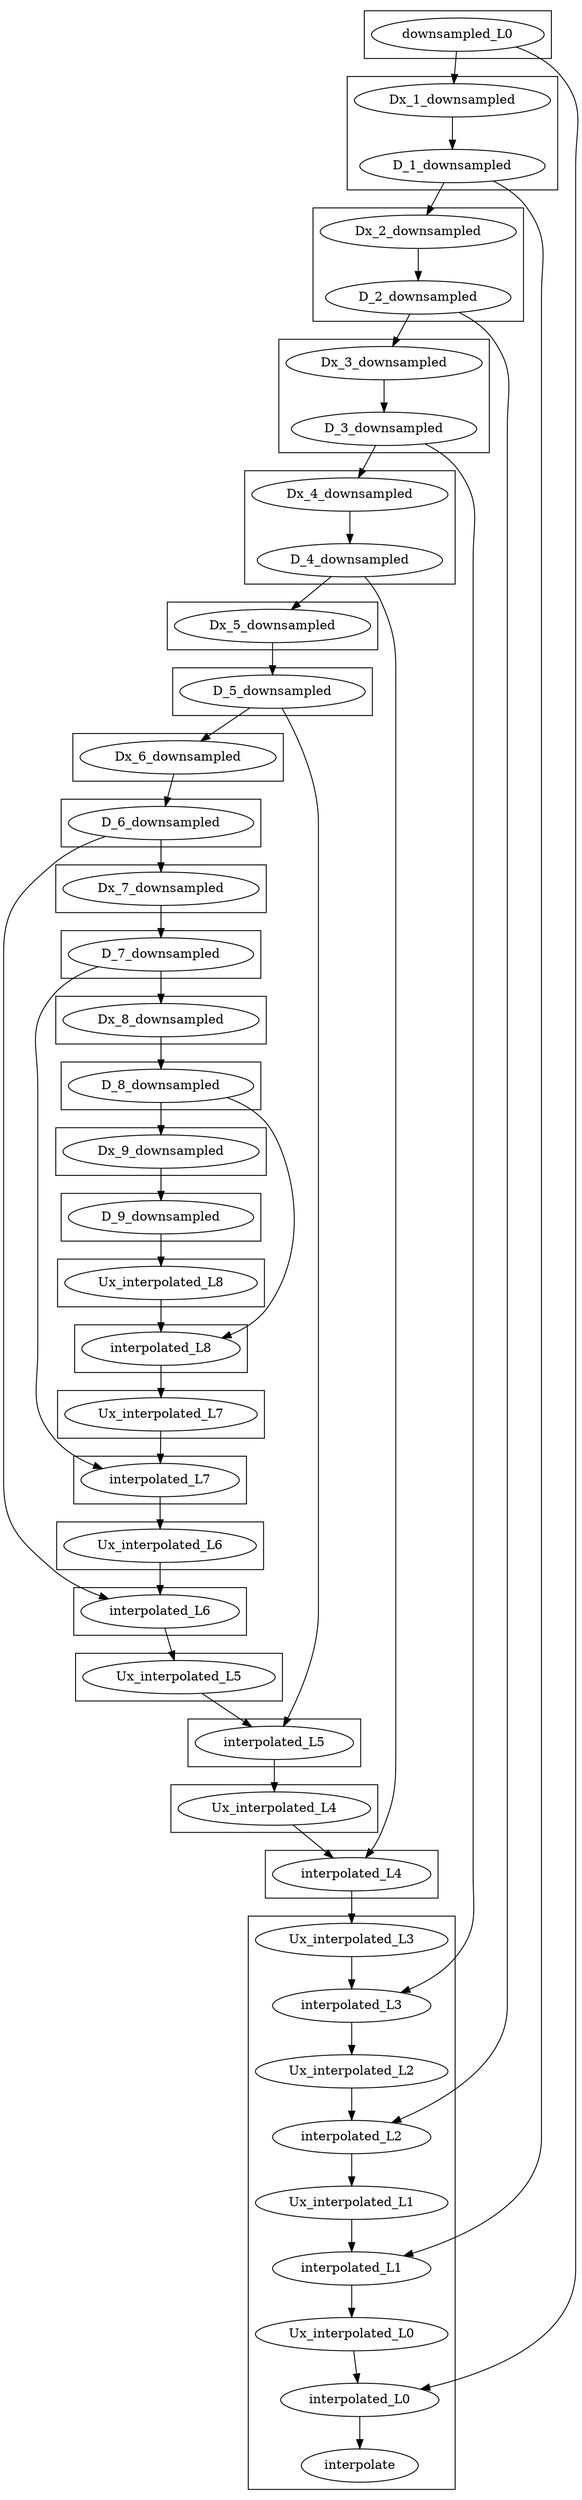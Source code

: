 digraph {
	graph [bb="0,0,543.16,2808"];
	node [label="\N"];
	subgraph cluster_16 {
		graph [bb="77.102,970,269.1,1024"];
		interpolated_L6		 [height="0.51389",
			pos="173.1,997",
			width="2.4444"];
	}
	subgraph cluster_23 {
		graph [bb="210.1,2302,444.1,2430"];
		Dx_3_downsampled		 [height="0.51389",
			pos="327.1,2403",
			width="3.0278"];
		D_3_downsampled		 [height="0.51389",
			pos="327.1,2329",
			width="2.8611"];
		Dx_3_downsampled -> D_3_downsampled		 [pos="e,327.1,2347.7 327.1,2384.3 327.1,2376.3 327.1,2366.6 327.1,2357.7"];
	}
	subgraph cluster_25 {
		graph [bb="176.1,8,406.1,654"];
		Ux_interpolated_L3		 [height="0.51389",
			pos="291.1,627",
			width="2.9722"];
		interpolated_L3		 [height="0.51389",
			pos="291.1,553",
			width="2.4444"];
		Ux_interpolated_L3 -> interpolated_L3		 [pos="e,291.1,571.67 291.1,608.33 291.1,600.26 291.1,590.65 291.1,581.71"];
		Ux_interpolated_L2		 [height="0.51389",
			pos="291.1,479",
			width="2.9722"];
		interpolated_L3 -> Ux_interpolated_L2		 [pos="e,291.1,497.67 291.1,534.33 291.1,526.26 291.1,516.65 291.1,507.71"];
		interpolated_L2		 [height="0.51389",
			pos="291.1,405",
			width="2.4444"];
		Ux_interpolated_L2 -> interpolated_L2		 [pos="e,291.1,423.67 291.1,460.33 291.1,452.26 291.1,442.65 291.1,433.71"];
		Ux_interpolated_L1		 [height="0.51389",
			pos="291.1,331",
			width="2.9722"];
		interpolated_L2 -> Ux_interpolated_L1		 [pos="e,291.1,349.67 291.1,386.33 291.1,378.26 291.1,368.65 291.1,359.71"];
		interpolated_L1		 [height="0.51389",
			pos="291.1,257",
			width="2.4444"];
		Ux_interpolated_L1 -> interpolated_L1		 [pos="e,291.1,275.67 291.1,312.33 291.1,304.26 291.1,294.65 291.1,285.71"];
		Ux_interpolated_L0		 [height="0.51389",
			pos="291.1,183",
			width="2.9722"];
		interpolated_L1 -> Ux_interpolated_L0		 [pos="e,291.1,201.67 291.1,238.33 291.1,230.26 291.1,220.65 291.1,211.71"];
		interpolated_L0		 [height="0.51389",
			pos="300.1,109",
			width="2.4444"];
		Ux_interpolated_L0 -> interpolated_L0		 [pos="e,297.83,127.67 293.37,164.33 294.35,156.26 295.52,146.65 296.61,137.71"];
		interpolate		 [height="0.51389",
			pos="300.1,35",
			width="1.8056"];
		interpolated_L0 -> interpolate		 [pos="e,300.1,53.667 300.1,90.327 300.1,82.264 300.1,72.648 300.1,63.711"];
	}
	subgraph cluster_2 {
		graph [bb="45.102,2006,267.1,2060"];
		D_5_downsampled		 [height="0.51389",
			pos="156.1,2033",
			width="2.8611"];
	}
	subgraph cluster_17 {
		graph [bb="58.102,896,288.1,950"];
		Ux_interpolated_L5		 [height="0.51389",
			pos="173.1,923",
			width="2.9722"];
	}
	subgraph cluster_19 {
		graph [bb="34.102,748,264.1,802"];
		Ux_interpolated_L4		 [height="0.51389",
			pos="149.1,775",
			width="2.9722"];
	}
	subgraph cluster_1 {
		graph [bb="39.102,2080,273.1,2134"];
		Dx_5_downsampled		 [height="0.51389",
			pos="156.1,2107",
			width="3.0278"];
	}
	subgraph cluster_9 {
		graph [bb="172.1,1488,406.1,1542"];
		Dx_9_downsampled		 [height="0.51389",
			pos="289.1,1515",
			width="3.0278"];
	}
	subgraph cluster_12 {
		graph [bb="153.1,1266,345.1,1320"];
		interpolated_L8		 [height="0.51389",
			pos="249.1,1293",
			width="2.4444"];
	}
	subgraph cluster_10 {
		graph [bb="177.1,1414,399.1,1468"];
		D_9_downsampled		 [height="0.51389",
			pos="288.1,1441",
			width="2.8611"];
	}
	subgraph cluster_0 {
		graph [bb="305.1,2746,513.1,2800"];
		downsampled_L0		 [height="0.51389",
			pos="409.1,2773",
			width="2.6667"];
	}
	subgraph cluster_15 {
		graph [bb="96.102,1044,326.1,1098"];
		Ux_interpolated_L6		 [height="0.51389",
			pos="211.1,1071",
			width="2.9722"];
	}
	subgraph cluster_3 {
		graph [bb="58.102,1932,292.1,1986"];
		Dx_6_downsampled		 [height="0.51389",
			pos="175.1,1959",
			width="3.0278"];
	}
	subgraph cluster_21 {
		graph [bb="286.1,2598,520.1,2726"];
		Dx_1_downsampled		 [height="0.51389",
			pos="403.1,2699",
			width="3.0278"];
		D_1_downsampled		 [height="0.51389",
			pos="403.1,2625",
			width="2.8611"];
		Dx_1_downsampled -> D_1_downsampled		 [pos="e,403.1,2643.7 403.1,2680.3 403.1,2672.3 403.1,2662.6 403.1,2653.7"];
	}
	subgraph cluster_11 {
		graph [bb="173.1,1340,403.1,1394"];
		Ux_interpolated_L8		 [height="0.51389",
			pos="288.1,1367",
			width="2.9722"];
	}
	subgraph cluster_13 {
		graph [bb="134.1,1192,364.1,1246"];
		Ux_interpolated_L7		 [height="0.51389",
			pos="249.1,1219",
			width="2.9722"];
	}
	subgraph cluster_14 {
		graph [bb="115.1,1118,307.1,1172"];
		interpolated_L7		 [height="0.51389",
			pos="211.1,1145",
			width="2.4444"];
	}
	subgraph cluster_24 {
		graph [bb="42.102,2154,276.1,2282"];
		Dx_4_downsampled		 [height="0.51389",
			pos="159.1,2255",
			width="3.0278"];
		D_4_downsampled		 [height="0.51389",
			pos="156.1,2181",
			width="2.8611"];
		Dx_4_downsampled -> D_4_downsampled		 [pos="e,156.86,2199.7 158.35,2236.3 158.02,2228.3 157.63,2218.6 157.27,2209.7"];
	}
	subgraph cluster_4 {
		graph [bb="64.102,1858,286.1,1912"];
		D_6_downsampled		 [height="0.51389",
			pos="175.1,1885",
			width="2.8611"];
	}
	subgraph cluster_5 {
		graph [bb="96.102,1784,330.1,1838"];
		Dx_7_downsampled		 [height="0.51389",
			pos="213.1,1811",
			width="3.0278"];
	}
	subgraph cluster_7 {
		graph [bb="134.1,1636,368.1,1690"];
		Dx_8_downsampled		 [height="0.51389",
			pos="251.1,1663",
			width="3.0278"];
	}
	subgraph cluster_20 {
		graph [bb="53.102,674,245.1,728"];
		interpolated_L4		 [height="0.51389",
			pos="149.1,701",
			width="2.4444"];
	}
	subgraph cluster_8 {
		graph [bb="140.1,1562,362.1,1616"];
		D_8_downsampled		 [height="0.51389",
			pos="251.1,1589",
			width="2.8611"];
	}
	subgraph cluster_18 {
		graph [bb="53.102,822,245.1,876"];
		interpolated_L5		 [height="0.51389",
			pos="149.1,849",
			width="2.4444"];
	}
	subgraph cluster_6 {
		graph [bb="102.1,1710,324.1,1764"];
		D_7_downsampled		 [height="0.51389",
			pos="213.1,1737",
			width="2.8611"];
	}
	subgraph cluster_22 {
		graph [bb="248.1,2450,482.1,2578"];
		Dx_2_downsampled		 [height="0.51389",
			pos="365.1,2551",
			width="3.0278"];
		D_2_downsampled		 [height="0.51389",
			pos="365.1,2477",
			width="2.8611"];
		Dx_2_downsampled -> D_2_downsampled		 [pos="e,365.1,2495.7 365.1,2532.3 365.1,2524.3 365.1,2514.6 365.1,2505.7"];
	}
	D_2_downsampled -> interpolated_L2	 [pos="e,336.1,420.95 410.79,2460.4 424.82,2453.1 438.95,2443.2 448.1,2430 474,2392.7 4\
64.1,2374.4 464.1,2329 464.1,2329 464.1,2329 464.1,553 464.1,489.56 396.09,447.4\
9 345.36,424.93"];
	D_2_downsampled -> Dx_3_downsampled	 [pos="e,336.69,2421.7 355.51,2458.3 351.24,2450 346.11,2440 341.4,2430.8"];
	D_4_downsampled -> Dx_5_downsampled	 [pos="e,156.1,2125.7 156.1,2162.3 156.1,2154.3 156.1,2144.6 156.1,2135.7"];
	D_4_downsampled -> interpolated_L4	 [pos="e,86.489,714.05 90.038,2166.8 70.236,2159.8 49.881,2149.3 35.102,2134 2.1346,209\
9.8 0.10208,2080.5 0.10208,2033 0.10208,2033 0.10208,2033 0.10208,849 0.10208,80\
2.17 -1.5312,782.53 30.102,748 42.636,734.32 59.66,724.56 76.91,717.63"];
	Ux_interpolated_L4 -> interpolated_L4	 [pos="e,149.1,719.67 149.1,756.33 149.1,748.26 149.1,738.65 149.1,729.71"];
	Ux_interpolated_L6 -> interpolated_L6	 [pos="e,182.56,1015.4 201.51,1052.3 197.16,1043.8 191.92,1033.7 187.14,1024.3"];
	interpolated_L7 -> Ux_interpolated_L6	 [pos="e,211.1,1089.7 211.1,1126.3 211.1,1118.3 211.1,1108.6 211.1,1099.7"];
	interpolated_L4 -> Ux_interpolated_L3	 [pos="e,257.36,644.58 182.04,683.84 201.73,673.57 226.98,660.41 248.22,649.34"];
	interpolated_L6 -> Ux_interpolated_L5	 [pos="e,173.1,941.67 173.1,978.33 173.1,970.26 173.1,960.65 173.1,951.71"];
	Ux_interpolated_L5 -> interpolated_L5	 [pos="e,155.16,867.67 167.05,904.33 164.4,896.18 161.24,886.44 158.32,877.42"];
	interpolated_L5 -> Ux_interpolated_L4	 [pos="e,149.1,793.67 149.1,830.33 149.1,822.26 149.1,812.65 149.1,803.71"];
	Ux_interpolated_L7 -> interpolated_L7	 [pos="e,220.56,1163.4 239.51,1200.3 235.16,1191.8 229.92,1181.7 225.14,1172.3"];
	Ux_interpolated_L8 -> interpolated_L8	 [pos="e,258.81,1311.4 278.26,1348.3 273.79,1339.8 268.42,1329.7 263.51,1320.3"];
	D_1_downsampled -> interpolated_L1	 [pos="e,349.32,270.96 448.79,2608.4 462.82,2601.1 476.95,2591.2 486.1,2578 512,2540.7 \
502.1,2522.4 502.1,2477 502.1,2477 502.1,2477 502.1,405 502.1,333.86 420.71,294 \
359.03,274"];
	D_1_downsampled -> Dx_2_downsampled	 [pos="e,374.69,2569.7 393.51,2606.3 389.24,2598 384.11,2588 379.4,2578.8"];
	interpolated_L8 -> Ux_interpolated_L7	 [pos="e,249.1,1237.7 249.1,1274.3 249.1,1266.3 249.1,1256.6 249.1,1247.7"];
	D_3_downsampled -> interpolated_L3	 [pos="e,346.5,567.43 350.06,2310.6 379.31,2285 426.1,2235.4 426.1,2181 426.1,2181 426.\
1,2181 426.1,701 426.1,658.81 433.13,641.2 407.1,608 394.1,591.42 374.89,579.58 \
355.82,571.25"];
	D_3_downsampled -> Dx_4_downsampled	 [pos="e,198.44,2272.3 288.14,2311.8 264.14,2301.3 233.17,2287.6 207.6,2276.4"];
	D_9_downsampled -> Ux_interpolated_L8	 [pos="e,288.1,1385.7 288.1,1422.3 288.1,1414.3 288.1,1404.6 288.1,1395.7"];
	Dx_9_downsampled -> D_9_downsampled	 [pos="e,288.35,1459.7 288.85,1496.3 288.74,1488.3 288.61,1478.6 288.49,1469.7"];
	Dx_8_downsampled -> D_8_downsampled	 [pos="e,251.1,1607.7 251.1,1644.3 251.1,1636.3 251.1,1626.6 251.1,1617.7"];
	Dx_7_downsampled -> D_7_downsampled	 [pos="e,213.1,1755.7 213.1,1792.3 213.1,1784.3 213.1,1774.6 213.1,1765.7"];
	D_7_downsampled -> Dx_8_downsampled	 [pos="e,241.52,1681.7 222.69,1718.3 226.97,1710 232.09,1700 236.81,1690.8"];
	D_7_downsampled -> interpolated_L7	 [pos="e,167.77,1161.2 167.41,1720.4 153.39,1713.1 139.26,1703.2 130.1,1690 104.2,1652.\
7 114.1,1634.4 114.1,1589 114.1,1589 114.1,1589 114.1,1293 114.1,1247.6 104.4,12\
29.5 130.1,1192 137.36,1181.4 147.84,1172.9 158.86,1166.2"];
	Dx_6_downsampled -> D_6_downsampled	 [pos="e,175.1,1903.7 175.1,1940.3 175.1,1932.3 175.1,1922.6 175.1,1913.7"];
	D_8_downsampled -> interpolated_L8	 [pos="e,204.31,1309 202.87,1572.5 189.21,1565.4 175.94,1555.4 168.1,1542 151.29,1513.2\
 124.53,1417.3 169.1,1340 175.26,1329.3 184.9,1320.8 195.37,1314.2"];
	D_8_downsampled -> Dx_9_downsampled	 [pos="e,279.52,1533.7 260.69,1570.3 264.97,1562 270.09,1552 274.81,1542.8"];
	Dx_5_downsampled -> D_5_downsampled	 [pos="e,156.1,2051.7 156.1,2088.3 156.1,2080.3 156.1,2070.6 156.1,2061.7"];
	D_6_downsampled -> Dx_7_downsampled	 [pos="e,203.52,1829.7 184.69,1866.3 188.97,1858 194.09,1848 198.81,1838.8"];
	D_6_downsampled -> interpolated_L6	 [pos="e,129.77,1013.2 129.41,1868.4 115.39,1861.1 101.26,1851.2 92.102,1838 66.203,180\
0.7 76.102,1782.4 76.102,1737 76.102,1737 76.102,1737 76.102,1145 76.102,1099.6 \
66.4,1081.5 92.102,1044 99.357,1033.4 109.84,1024.9 120.86,1018.2"];
	downsampled_L0 -> Dx_1_downsampled	 [pos="e,404.62,2717.7 407.59,2754.3 406.93,2746.3 406.15,2736.6 405.43,2727.7"];
	downsampled_L0 -> interpolated_L0	 [pos="e,367.91,120.81 474.15,2759.3 492.86,2752.3 511.58,2741.8 524.1,2726 552.32,2690\
.4 540.1,2670.4 540.1,2625 540.1,2625 540.1,2625 540.1,257 540.1,179.27 447.77,1\
41.03 377.65,123.19"];
	D_5_downsampled -> Dx_6_downsampled	 [pos="e,170.31,1977.7 160.9,2014.3 162.99,2006.2 165.49,1996.4 167.8,1987.4"];
	D_5_downsampled -> interpolated_L5	 [pos="e,97.42,864.01 98.018,2017.7 81.502,2010.6 65.048,2000.5 54.102,1986 26.667,1949\
.8 38.102,1930.4 38.102,1885 38.102,1885 38.102,1885 38.102,997 38.102,951.55 27\
.171,932.61 54.102,896 62.784,884.2 75.256,875.19 88.32,868.38"];
}
